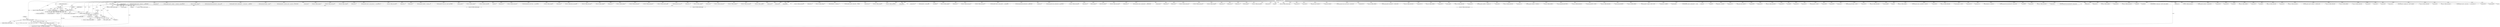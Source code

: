 digraph "0_stb_244d83bc3d859293f55812d48b3db168e581f6ab_0@pointer" {
"1000241" [label="(Call,error(f, VORBIS_too_many_channels))"];
"1000223" [label="(Call,get8(f))"];
"1000212" [label="(Call,get32(f))"];
"1000194" [label="(Call,getn(f, header, 6))"];
"1000185" [label="(Call,get8(f))"];
"1000126" [label="(Call,start_page(f))"];
"1000107" [label="(MethodParameterIn,vorb *f)"];
"1000240" [label="(Return,return error(f, VORBIS_too_many_channels);)"];
"1002842" [label="(Call,get_bits(f,8))"];
"1000964" [label="(Call,setup_temp_malloc(f, sizeof(*c->codewords) * c->sorted_entries))"];
"1000666" [label="(Call,get_bits(f,5))"];
"1002549" [label="(Call,setup_malloc(f, sizeof(*r->classdata) * f->codebooks[r->classbook].entries))"];
"1000195" [label="(Identifier,f)"];
"1002288" [label="(Call,error(f, VORBIS_outofmem))"];
"1001427" [label="(Call,setup_temp_free(f,mults,sizeof(mults[0])*c->lookup_values))"];
"1000204" [label="(Call,vorbis_validate(header))"];
"1001381" [label="(Call,setup_malloc(f, sizeof(c->multiplicands[0]) * c->sorted_entries * c->dimensions))"];
"1001165" [label="(Call,setup_temp_free(f, lengths, c->entries))"];
"1001151" [label="(Call,setup_temp_free(f, c->codewords, sizeof(*c->codewords)*c->sorted_entries))"];
"1000435" [label="(Call,get_bits(f,8))"];
"1002572" [label="(Call,error(f, VORBIS_outofmem))"];
"1003148" [label="(Call,error(f, VORBIS_invalid_setup))"];
"1000981" [label="(Call,error(f, VORBIS_outofmem))"];
"1002811" [label="(Call,get_bits(f,4))"];
"1001067" [label="(Call,setup_malloc(f, sizeof(*c->sorted_codewords) * (c->sorted_entries+1)))"];
"1000234" [label="(ControlStructure,if (f->channels > STB_VORBIS_MAX_CHANNELS))"];
"1002371" [label="(Call,error(f, VORBIS_invalid_setup))"];
"1000180" [label="(Call,error(f, VORBIS_invalid_first_page))"];
"1000751" [label="(Call,get_bits(f, 5))"];
"1000196" [label="(Identifier,header)"];
"1000248" [label="(Call,get32(f))"];
"1001874" [label="(Call,get_bits(f,8))"];
"1000242" [label="(Identifier,f)"];
"1000194" [label="(Call,getn(f, header, 6))"];
"1000219" [label="(Call,f->channels = get8(f))"];
"1003216" [label="(Call,setup_malloc(f, sizeof(float) * f->blocksize_1/2))"];
"1001739" [label="(Call,setup_malloc(f, f->floor_count * sizeof(*f->floor_config)))"];
"1003173" [label="(Call,flush_packet(f))"];
"1003265" [label="(Call,error(f, VORBIS_outofmem))"];
"1003067" [label="(Call,error(f, VORBIS_invalid_setup))"];
"1000263" [label="(Call,get32(f))"];
"1000567" [label="(Call,get_bits(f, 8))"];
"1000546" [label="(Call,error(f, VORBIS_invalid_setup))"];
"1000988" [label="(Call,setup_temp_malloc(f, sizeof(*values) * c->sorted_entries))"];
"1001439" [label="(Call,error(f, VORBIS_outofmem))"];
"1003053" [label="(Call,get_bits(f,8))"];
"1001878" [label="(Call,error(f, VORBIS_feature_not_supported))"];
"1003081" [label="(Call,error(f, VORBIS_invalid_setup))"];
"1002724" [label="(Call,error(f, VORBIS_outofmem))"];
"1002983" [label="(Call,get_bits(f, 4))"];
"1000212" [label="(Call,get32(f))"];
"1001630" [label="(Call,error(f, VORBIS_outofmem))"];
"1000618" [label="(Call,error(f, VORBIS_invalid_setup))"];
"1002345" [label="(Call,error(f, VORBIS_invalid_setup))"];
"1000256" [label="(Call,error(f, VORBIS_invalid_first_page))"];
"1001048" [label="(Call,setup_temp_free(f, values, 0))"];
"1001925" [label="(Call,get_bits(f, 4))"];
"1003504" [label="(Call,error(f, VORBIS_outofmem))"];
"1000224" [label="(Identifier,f)"];
"1002696" [label="(Call,get_bits(f,6))"];
"1002408" [label="(Call,error(f, VORBIS_invalid_setup))"];
"1000955" [label="(Call,error(f, VORBIS_outofmem))"];
"1000427" [label="(Call,error(f, VORBIS_invalid_setup))"];
"1000243" [label="(Identifier,VORBIS_too_many_channels)"];
"1000240" [label="(Return,return error(f, VORBIS_too_many_channels);)"];
"1000463" [label="(Call,error(f, VORBIS_outofmem))"];
"1000551" [label="(Call,get_bits(f, 8))"];
"1002259" [label="(Call,get_bits(f, 6))"];
"1002028" [label="(Call,get_bits(f,8))"];
"1000207" [label="(Call,error(f, VORBIS_invalid_first_page))"];
"1002953" [label="(Call,error(f, VORBIS_invalid_setup))"];
"1002803" [label="(Call,get_bits(f,1))"];
"1001001" [label="(Call,error(f, VORBIS_outofmem))"];
"1000193" [label="(Call,!getn(f, header, 6))"];
"1003310" [label="(Call,init_blocksize(f, 1, f->blocksize_1))"];
"1000909" [label="(Call,setup_malloc(f, sizeof(c->codewords[0]) * c->entries))"];
"1002764" [label="(Call,get_bits(f,16))"];
"1000126" [label="(Call,start_page(f))"];
"1001297" [label="(Call,error(f, VORBIS_outofmem))"];
"1000520" [label="(Call,error(f, VORBIS_invalid_setup))"];
"1002388" [label="(Call,get_bits(f,6))"];
"1000216" [label="(Call,error(f, VORBIS_invalid_first_page))"];
"1003131" [label="(Call,get_bits(f,16))"];
"1000148" [label="(Call,error(f, VORBIS_invalid_first_page))"];
"1000107" [label="(MethodParameterIn,vorb *f)"];
"1000944" [label="(Call,setup_malloc(f, c->sorted_entries))"];
"1000508" [label="(Call,CHECK(f))"];
"1001087" [label="(Call,error(f, VORBIS_outofmem))"];
"1002434" [label="(Call,get_bits(f,1))"];
"1003158" [label="(Call,error(f, VORBIS_invalid_setup))"];
"1002919" [label="(Call,error(f, VORBIS_invalid_setup))"];
"1002451" [label="(Call,setup_malloc(f, sizeof(r->residue_books[0]) * r->classifications))"];
"1001327" [label="(Call,setup_temp_free(f,mults,sizeof(mults[0])*c->lookup_values))"];
"1000359" [label="(Call,skip(f, len))"];
"1001678" [label="(Call,setup_temp_free(f, mults, sizeof(mults[0])*c->lookup_values))"];
"1002999" [label="(Call,error(f, VORBIS_invalid_setup))"];
"1000168" [label="(Call,error(f, VORBIS_invalid_first_page))"];
"1000512" [label="(Call,get_bits(f, 8))"];
"1000357" [label="(Call,next_segment(f))"];
"1000375" [label="(Call,IS_PUSH_MODE(f))"];
"1001790" [label="(Call,error(f, VORBIS_invalid_setup))"];
"1003089" [label="(Call,get_bits(f, 6))"];
"1001599" [label="(Call,setup_malloc(f, sizeof(c->multiplicands[0]) * c->lookup_values))"];
"1002396" [label="(Call,get_bits(f,8))"];
"1002061" [label="(Call,get_bits(f,4))"];
"1003138" [label="(Call,get_bits(f,8))"];
"1001275" [label="(Call,error(f, VORBIS_invalid_setup))"];
"1000533" [label="(Call,error(f, VORBIS_invalid_setup))"];
"1000652" [label="(Call,error(f, VORBIS_outofmem))"];
"1000538" [label="(Call,get_bits(f, 8))"];
"1001831" [label="(Call,get_bits(f,16))"];
"1001960" [label="(Call,get_bits(f, 3))"];
"1000370" [label="(Call,start_packet(f))"];
"1001053" [label="(Call,error(f, VORBIS_invalid_setup))"];
"1000581" [label="(Call,get_bits(f, 8))"];
"1000267" [label="(Call,get8(f))"];
"1000338" [label="(Call,error(f, VORBIS_invalid_first_page))"];
"1002359" [label="(Call,get_bits(f, 24))"];
"1000592" [label="(Call,get_bits(f,1))"];
"1002866" [label="(Call,get_bits(f, ilog(f->channels-1)))"];
"1000688" [label="(Call,get_bits(f, ilog(limit)))"];
"1001141" [label="(Call,setup_temp_free(f, values, sizeof(*values)*c->sorted_entries))"];
"1001218" [label="(Call,get_bits(f, 32))"];
"1000125" [label="(Call,!start_page(f))"];
"1000822" [label="(Call,error(f, VORBIS_outofmem))"];
"1001282" [label="(Call,setup_temp_malloc(f, sizeof(mults[0]) * c->lookup_values))"];
"1001721" [label="(Call,error(f, VORBIS_invalid_setup))"];
"1002333" [label="(Call,get_bits(f, 16))"];
"1003295" [label="(Call,error(f, VORBIS_outofmem))"];
"1001904" [label="(Call,get_bits(f, 5))"];
"1000187" [label="(Identifier,VORBIS_packet_id)"];
"1000343" [label="(Call,start_page(f))"];
"1002000" [label="(Call,error(f, VORBIS_invalid_setup))"];
"1003124" [label="(Call,get_bits(f,16))"];
"1003276" [label="(Call,setup_malloc(f, sizeof(float) * f->blocksize_1/2))"];
"1000158" [label="(Call,error(f, VORBIS_invalid_first_page))"];
"1001853" [label="(Call,get_bits(f,4))"];
"1000305" [label="(Call,error(f, VORBIS_invalid_setup))"];
"1001713" [label="(Call,get_bits(f, 16))"];
"1003200" [label="(Call,setup_malloc(f, sizeof(float) * f->blocksize_1))"];
"1002799" [label="(Call,error(f, VORBIS_outofmem))"];
"1000380" [label="(Call,is_whole_packet_present(f, TRUE))"];
"1002939" [label="(Call,error(f, VORBIS_invalid_setup))"];
"1000629" [label="(Call,setup_temp_malloc(f, c->entries))"];
"1000325" [label="(Call,error(f, VORBIS_invalid_setup))"];
"1003511" [label="(Call,stb_vorbis_get_file_offset(f))"];
"1001757" [label="(Call,error(f, VORBIS_outofmem))"];
"1002781" [label="(Call,setup_malloc(f, f->channels * sizeof(*m->chan)))"];
"1002129" [label="(Call,get_bits(f, g->rangebits))"];
"1000420" [label="(Call,get8_packet(f))"];
"1001404" [label="(Call,setup_malloc(f, sizeof(c->multiplicands[0]) * c->entries        * c->dimensions))"];
"1000261" [label="(Call,get32(f))"];
"1000214" [label="(Literal,0)"];
"1001317" [label="(Call,get_bits(f, c->value_bits))"];
"1000197" [label="(Literal,6)"];
"1001210" [label="(Call,get_bits(f, 32))"];
"1002882" [label="(Call,get_bits(f, ilog(f->channels-1)))"];
"1000184" [label="(Call,get8(f) != VORBIS_packet_id)"];
"1003044" [label="(Call,get_bits(f,8))"];
"1001824" [label="(Call,get_bits(f,16))"];
"1002528" [label="(Call,error(f, VORBIS_invalid_setup))"];
"1002512" [label="(Call,get_bits(f, 8))"];
"1001691" [label="(Call,CHECK(f))"];
"1001184" [label="(Call,get_bits(f, 4))"];
"1001226" [label="(Call,get_bits(f, 4))"];
"1000643" [label="(Call,setup_malloc(f, c->entries))"];
"1001845" [label="(Call,get_bits(f,8))"];
"1000186" [label="(Identifier,f)"];
"1002439" [label="(Call,get_bits(f,5))"];
"1001234" [label="(Call,get_bits(f,1))"];
"1000833" [label="(Call,setup_temp_free(f, lengths, c->entries))"];
"1000138" [label="(Call,error(f, VORBIS_invalid_first_page))"];
"1000241" [label="(Call,error(f, VORBIS_too_many_channels))"];
"1003515" [label="(MethodReturn,static int)"];
"1000223" [label="(Call,get8(f))"];
"1000739" [label="(Call,get_bits(f,1))"];
"1001572" [label="(Call,error(f, VORBIS_invalid_setup))"];
"1000349" [label="(Call,start_packet(f))"];
"1000185" [label="(Call,get8(f))"];
"1000330" [label="(Call,get8(f))"];
"1001116" [label="(Call,error(f, VORBIS_outofmem))"];
"1000211" [label="(Call,get32(f) != 0)"];
"1002637" [label="(Call,setup_malloc(f, sizeof(r->classdata[j][0]) * classwords))"];
"1003035" [label="(Call,get_bits(f,8))"];
"1001194" [label="(Call,error(f, VORBIS_invalid_setup))"];
"1000810" [label="(Call,setup_malloc(f, c->entries))"];
"1002352" [label="(Call,get_bits(f, 24))"];
"1001778" [label="(Call,get_bits(f, 16))"];
"1003300" [label="(Call,init_blocksize(f, 0, f->blocksize_0))"];
"1001560" [label="(Call,setup_temp_free(f, mults,sizeof(mults[0])*c->lookup_values))"];
"1000895" [label="(Call,CHECK(f))"];
"1001817" [label="(Call,get_bits(f,8))"];
"1000317" [label="(Call,error(f, VORBIS_invalid_setup))"];
"1002053" [label="(Call,get_bits(f,2))"];
"1001618" [label="(Call,setup_temp_free(f, mults,sizeof(mults[0])*c->lookup_values))"];
"1000231" [label="(Call,error(f, VORBIS_invalid_first_page))"];
"1000525" [label="(Call,get_bits(f, 8))"];
"1001729" [label="(Call,get_bits(f, 6))"];
"1002470" [label="(Call,error(f, VORBIS_outofmem))"];
"1002379" [label="(Call,get_bits(f,24))"];
"1000764" [label="(Call,error(f, VORBIS_invalid_setup))"];
"1000259" [label="(Call,get32(f))"];
"1001689" [label="(Call,CHECK(f))"];
"1002269" [label="(Call,setup_malloc(f, f->residue_count * sizeof(f->residue_config[0])))"];
"1000199" [label="(Call,error(f, VORBIS_unexpected_eof))"];
"1001970" [label="(Call,get_bits(f, 2))"];
"1000404" [label="(Call,error(f, VORBIS_invalid_setup))"];
"1003234" [label="(Call,setup_malloc(f, sizeof(int16) * longest_floorlist))"];
"1001696" [label="(Call,get_bits(f, 6))"];
"1000572" [label="(Call,get_bits(f, 8))"];
"1001178" [label="(Call,CHECK(f))"];
"1000927" [label="(Call,error(f, VORBIS_outofmem))"];
"1000560" [label="(Call,get_bits(f, 8))"];
"1001591" [label="(Call,CHECK(f))"];
"1003170" [label="(Call,error(f, VORBIS_invalid_setup))"];
"1002833" [label="(Call,get_bits(f,1))"];
"1002045" [label="(Call,error(f, VORBIS_invalid_setup))"];
"1000213" [label="(Identifier,f)"];
"1000127" [label="(Identifier,f)"];
"1000445" [label="(Call,setup_malloc(f, sizeof(*f->codebooks) * f->codebook_count))"];
"1001339" [label="(Call,error(f, VORBIS_invalid_setup))"];
"1002658" [label="(Call,error(f, VORBIS_outofmem))"];
"1000704" [label="(Call,error(f, VORBIS_invalid_setup))"];
"1003117" [label="(Call,get_bits(f,1))"];
"1000602" [label="(Call,get_bits(f,1))"];
"1001838" [label="(Call,get_bits(f,6))"];
"1002430" [label="(Call,get_bits(f,3))"];
"1002706" [label="(Call,setup_malloc(f, f->mapping_count * sizeof(*f->mapping)))"];
"1002772" [label="(Call,error(f, VORBIS_invalid_setup))"];
"1000189" [label="(Call,error(f, VORBIS_invalid_first_page))"];
"1002949" [label="(Call,get_bits(f,2))"];
"1002903" [label="(Call,error(f, VORBIS_invalid_setup))"];
"1001096" [label="(Call,setup_malloc(f, sizeof(*c->sorted_values   ) * (c->sorted_entries+1)))"];
"1001986" [label="(Call,get_bits(f, 8))"];
"1000400" [label="(Call,get8_packet(f))"];
"1000241" -> "1000240"  [label="AST: "];
"1000241" -> "1000243"  [label="CFG: "];
"1000242" -> "1000241"  [label="AST: "];
"1000243" -> "1000241"  [label="AST: "];
"1000240" -> "1000241"  [label="CFG: "];
"1000241" -> "1003515"  [label="DDG: f"];
"1000241" -> "1003515"  [label="DDG: error(f, VORBIS_too_many_channels)"];
"1000241" -> "1003515"  [label="DDG: VORBIS_too_many_channels"];
"1000241" -> "1000240"  [label="DDG: error(f, VORBIS_too_many_channels)"];
"1000223" -> "1000241"  [label="DDG: f"];
"1000107" -> "1000241"  [label="DDG: f"];
"1000223" -> "1000219"  [label="AST: "];
"1000223" -> "1000224"  [label="CFG: "];
"1000224" -> "1000223"  [label="AST: "];
"1000219" -> "1000223"  [label="CFG: "];
"1000223" -> "1000219"  [label="DDG: f"];
"1000212" -> "1000223"  [label="DDG: f"];
"1000107" -> "1000223"  [label="DDG: f"];
"1000223" -> "1000231"  [label="DDG: f"];
"1000223" -> "1000248"  [label="DDG: f"];
"1000212" -> "1000211"  [label="AST: "];
"1000212" -> "1000213"  [label="CFG: "];
"1000213" -> "1000212"  [label="AST: "];
"1000214" -> "1000212"  [label="CFG: "];
"1000212" -> "1000211"  [label="DDG: f"];
"1000194" -> "1000212"  [label="DDG: f"];
"1000107" -> "1000212"  [label="DDG: f"];
"1000212" -> "1000216"  [label="DDG: f"];
"1000194" -> "1000193"  [label="AST: "];
"1000194" -> "1000197"  [label="CFG: "];
"1000195" -> "1000194"  [label="AST: "];
"1000196" -> "1000194"  [label="AST: "];
"1000197" -> "1000194"  [label="AST: "];
"1000193" -> "1000194"  [label="CFG: "];
"1000194" -> "1003515"  [label="DDG: header"];
"1000194" -> "1000193"  [label="DDG: f"];
"1000194" -> "1000193"  [label="DDG: header"];
"1000194" -> "1000193"  [label="DDG: 6"];
"1000185" -> "1000194"  [label="DDG: f"];
"1000107" -> "1000194"  [label="DDG: f"];
"1000194" -> "1000199"  [label="DDG: f"];
"1000194" -> "1000204"  [label="DDG: header"];
"1000194" -> "1000207"  [label="DDG: f"];
"1000185" -> "1000184"  [label="AST: "];
"1000185" -> "1000186"  [label="CFG: "];
"1000186" -> "1000185"  [label="AST: "];
"1000187" -> "1000185"  [label="CFG: "];
"1000185" -> "1000184"  [label="DDG: f"];
"1000126" -> "1000185"  [label="DDG: f"];
"1000107" -> "1000185"  [label="DDG: f"];
"1000185" -> "1000189"  [label="DDG: f"];
"1000126" -> "1000125"  [label="AST: "];
"1000126" -> "1000127"  [label="CFG: "];
"1000127" -> "1000126"  [label="AST: "];
"1000125" -> "1000126"  [label="CFG: "];
"1000126" -> "1003515"  [label="DDG: f"];
"1000126" -> "1000125"  [label="DDG: f"];
"1000107" -> "1000126"  [label="DDG: f"];
"1000126" -> "1000138"  [label="DDG: f"];
"1000126" -> "1000148"  [label="DDG: f"];
"1000126" -> "1000158"  [label="DDG: f"];
"1000126" -> "1000168"  [label="DDG: f"];
"1000126" -> "1000180"  [label="DDG: f"];
"1000107" -> "1000106"  [label="AST: "];
"1000107" -> "1003515"  [label="DDG: f"];
"1000107" -> "1000138"  [label="DDG: f"];
"1000107" -> "1000148"  [label="DDG: f"];
"1000107" -> "1000158"  [label="DDG: f"];
"1000107" -> "1000168"  [label="DDG: f"];
"1000107" -> "1000180"  [label="DDG: f"];
"1000107" -> "1000189"  [label="DDG: f"];
"1000107" -> "1000199"  [label="DDG: f"];
"1000107" -> "1000207"  [label="DDG: f"];
"1000107" -> "1000216"  [label="DDG: f"];
"1000107" -> "1000231"  [label="DDG: f"];
"1000107" -> "1000248"  [label="DDG: f"];
"1000107" -> "1000256"  [label="DDG: f"];
"1000107" -> "1000259"  [label="DDG: f"];
"1000107" -> "1000261"  [label="DDG: f"];
"1000107" -> "1000263"  [label="DDG: f"];
"1000107" -> "1000267"  [label="DDG: f"];
"1000107" -> "1000305"  [label="DDG: f"];
"1000107" -> "1000317"  [label="DDG: f"];
"1000107" -> "1000325"  [label="DDG: f"];
"1000107" -> "1000330"  [label="DDG: f"];
"1000107" -> "1000338"  [label="DDG: f"];
"1000107" -> "1000343"  [label="DDG: f"];
"1000107" -> "1000349"  [label="DDG: f"];
"1000107" -> "1000357"  [label="DDG: f"];
"1000107" -> "1000359"  [label="DDG: f"];
"1000107" -> "1000370"  [label="DDG: f"];
"1000107" -> "1000375"  [label="DDG: f"];
"1000107" -> "1000380"  [label="DDG: f"];
"1000107" -> "1000400"  [label="DDG: f"];
"1000107" -> "1000404"  [label="DDG: f"];
"1000107" -> "1000420"  [label="DDG: f"];
"1000107" -> "1000427"  [label="DDG: f"];
"1000107" -> "1000435"  [label="DDG: f"];
"1000107" -> "1000445"  [label="DDG: f"];
"1000107" -> "1000463"  [label="DDG: f"];
"1000107" -> "1000508"  [label="DDG: f"];
"1000107" -> "1000512"  [label="DDG: f"];
"1000107" -> "1000520"  [label="DDG: f"];
"1000107" -> "1000525"  [label="DDG: f"];
"1000107" -> "1000533"  [label="DDG: f"];
"1000107" -> "1000538"  [label="DDG: f"];
"1000107" -> "1000546"  [label="DDG: f"];
"1000107" -> "1000551"  [label="DDG: f"];
"1000107" -> "1000560"  [label="DDG: f"];
"1000107" -> "1000567"  [label="DDG: f"];
"1000107" -> "1000572"  [label="DDG: f"];
"1000107" -> "1000581"  [label="DDG: f"];
"1000107" -> "1000592"  [label="DDG: f"];
"1000107" -> "1000602"  [label="DDG: f"];
"1000107" -> "1000618"  [label="DDG: f"];
"1000107" -> "1000629"  [label="DDG: f"];
"1000107" -> "1000643"  [label="DDG: f"];
"1000107" -> "1000652"  [label="DDG: f"];
"1000107" -> "1000666"  [label="DDG: f"];
"1000107" -> "1000688"  [label="DDG: f"];
"1000107" -> "1000704"  [label="DDG: f"];
"1000107" -> "1000739"  [label="DDG: f"];
"1000107" -> "1000751"  [label="DDG: f"];
"1000107" -> "1000764"  [label="DDG: f"];
"1000107" -> "1000810"  [label="DDG: f"];
"1000107" -> "1000822"  [label="DDG: f"];
"1000107" -> "1000833"  [label="DDG: f"];
"1000107" -> "1000895"  [label="DDG: f"];
"1000107" -> "1000909"  [label="DDG: f"];
"1000107" -> "1000927"  [label="DDG: f"];
"1000107" -> "1000944"  [label="DDG: f"];
"1000107" -> "1000955"  [label="DDG: f"];
"1000107" -> "1000964"  [label="DDG: f"];
"1000107" -> "1000981"  [label="DDG: f"];
"1000107" -> "1000988"  [label="DDG: f"];
"1000107" -> "1001001"  [label="DDG: f"];
"1000107" -> "1001048"  [label="DDG: f"];
"1000107" -> "1001053"  [label="DDG: f"];
"1000107" -> "1001067"  [label="DDG: f"];
"1000107" -> "1001087"  [label="DDG: f"];
"1000107" -> "1001096"  [label="DDG: f"];
"1000107" -> "1001116"  [label="DDG: f"];
"1000107" -> "1001141"  [label="DDG: f"];
"1000107" -> "1001151"  [label="DDG: f"];
"1000107" -> "1001165"  [label="DDG: f"];
"1000107" -> "1001178"  [label="DDG: f"];
"1000107" -> "1001184"  [label="DDG: f"];
"1000107" -> "1001194"  [label="DDG: f"];
"1000107" -> "1001210"  [label="DDG: f"];
"1000107" -> "1001218"  [label="DDG: f"];
"1000107" -> "1001226"  [label="DDG: f"];
"1000107" -> "1001234"  [label="DDG: f"];
"1000107" -> "1001275"  [label="DDG: f"];
"1000107" -> "1001282"  [label="DDG: f"];
"1000107" -> "1001297"  [label="DDG: f"];
"1000107" -> "1001317"  [label="DDG: f"];
"1000107" -> "1001327"  [label="DDG: f"];
"1000107" -> "1001339"  [label="DDG: f"];
"1000107" -> "1001381"  [label="DDG: f"];
"1000107" -> "1001404"  [label="DDG: f"];
"1000107" -> "1001427"  [label="DDG: f"];
"1000107" -> "1001439"  [label="DDG: f"];
"1000107" -> "1001560"  [label="DDG: f"];
"1000107" -> "1001572"  [label="DDG: f"];
"1000107" -> "1001591"  [label="DDG: f"];
"1000107" -> "1001599"  [label="DDG: f"];
"1000107" -> "1001618"  [label="DDG: f"];
"1000107" -> "1001630"  [label="DDG: f"];
"1000107" -> "1001678"  [label="DDG: f"];
"1000107" -> "1001689"  [label="DDG: f"];
"1000107" -> "1001691"  [label="DDG: f"];
"1000107" -> "1001696"  [label="DDG: f"];
"1000107" -> "1001713"  [label="DDG: f"];
"1000107" -> "1001721"  [label="DDG: f"];
"1000107" -> "1001729"  [label="DDG: f"];
"1000107" -> "1001739"  [label="DDG: f"];
"1000107" -> "1001757"  [label="DDG: f"];
"1000107" -> "1001778"  [label="DDG: f"];
"1000107" -> "1001790"  [label="DDG: f"];
"1000107" -> "1001817"  [label="DDG: f"];
"1000107" -> "1001824"  [label="DDG: f"];
"1000107" -> "1001831"  [label="DDG: f"];
"1000107" -> "1001838"  [label="DDG: f"];
"1000107" -> "1001845"  [label="DDG: f"];
"1000107" -> "1001853"  [label="DDG: f"];
"1000107" -> "1001874"  [label="DDG: f"];
"1000107" -> "1001878"  [label="DDG: f"];
"1000107" -> "1001904"  [label="DDG: f"];
"1000107" -> "1001925"  [label="DDG: f"];
"1000107" -> "1001960"  [label="DDG: f"];
"1000107" -> "1001970"  [label="DDG: f"];
"1000107" -> "1001986"  [label="DDG: f"];
"1000107" -> "1002000"  [label="DDG: f"];
"1000107" -> "1002028"  [label="DDG: f"];
"1000107" -> "1002045"  [label="DDG: f"];
"1000107" -> "1002053"  [label="DDG: f"];
"1000107" -> "1002061"  [label="DDG: f"];
"1000107" -> "1002129"  [label="DDG: f"];
"1000107" -> "1002259"  [label="DDG: f"];
"1000107" -> "1002269"  [label="DDG: f"];
"1000107" -> "1002288"  [label="DDG: f"];
"1000107" -> "1002333"  [label="DDG: f"];
"1000107" -> "1002345"  [label="DDG: f"];
"1000107" -> "1002352"  [label="DDG: f"];
"1000107" -> "1002359"  [label="DDG: f"];
"1000107" -> "1002371"  [label="DDG: f"];
"1000107" -> "1002379"  [label="DDG: f"];
"1000107" -> "1002388"  [label="DDG: f"];
"1000107" -> "1002396"  [label="DDG: f"];
"1000107" -> "1002408"  [label="DDG: f"];
"1000107" -> "1002430"  [label="DDG: f"];
"1000107" -> "1002434"  [label="DDG: f"];
"1000107" -> "1002439"  [label="DDG: f"];
"1000107" -> "1002451"  [label="DDG: f"];
"1000107" -> "1002470"  [label="DDG: f"];
"1000107" -> "1002512"  [label="DDG: f"];
"1000107" -> "1002528"  [label="DDG: f"];
"1000107" -> "1002549"  [label="DDG: f"];
"1000107" -> "1002572"  [label="DDG: f"];
"1000107" -> "1002637"  [label="DDG: f"];
"1000107" -> "1002658"  [label="DDG: f"];
"1000107" -> "1002696"  [label="DDG: f"];
"1000107" -> "1002706"  [label="DDG: f"];
"1000107" -> "1002724"  [label="DDG: f"];
"1000107" -> "1002764"  [label="DDG: f"];
"1000107" -> "1002772"  [label="DDG: f"];
"1000107" -> "1002781"  [label="DDG: f"];
"1000107" -> "1002799"  [label="DDG: f"];
"1000107" -> "1002803"  [label="DDG: f"];
"1000107" -> "1002811"  [label="DDG: f"];
"1000107" -> "1002833"  [label="DDG: f"];
"1000107" -> "1002842"  [label="DDG: f"];
"1000107" -> "1002866"  [label="DDG: f"];
"1000107" -> "1002882"  [label="DDG: f"];
"1000107" -> "1002903"  [label="DDG: f"];
"1000107" -> "1002919"  [label="DDG: f"];
"1000107" -> "1002939"  [label="DDG: f"];
"1000107" -> "1002949"  [label="DDG: f"];
"1000107" -> "1002953"  [label="DDG: f"];
"1000107" -> "1002983"  [label="DDG: f"];
"1000107" -> "1002999"  [label="DDG: f"];
"1000107" -> "1003035"  [label="DDG: f"];
"1000107" -> "1003044"  [label="DDG: f"];
"1000107" -> "1003053"  [label="DDG: f"];
"1000107" -> "1003067"  [label="DDG: f"];
"1000107" -> "1003081"  [label="DDG: f"];
"1000107" -> "1003089"  [label="DDG: f"];
"1000107" -> "1003117"  [label="DDG: f"];
"1000107" -> "1003124"  [label="DDG: f"];
"1000107" -> "1003131"  [label="DDG: f"];
"1000107" -> "1003138"  [label="DDG: f"];
"1000107" -> "1003148"  [label="DDG: f"];
"1000107" -> "1003158"  [label="DDG: f"];
"1000107" -> "1003170"  [label="DDG: f"];
"1000107" -> "1003173"  [label="DDG: f"];
"1000107" -> "1003200"  [label="DDG: f"];
"1000107" -> "1003216"  [label="DDG: f"];
"1000107" -> "1003234"  [label="DDG: f"];
"1000107" -> "1003265"  [label="DDG: f"];
"1000107" -> "1003276"  [label="DDG: f"];
"1000107" -> "1003295"  [label="DDG: f"];
"1000107" -> "1003300"  [label="DDG: f"];
"1000107" -> "1003310"  [label="DDG: f"];
"1000107" -> "1003504"  [label="DDG: f"];
"1000107" -> "1003511"  [label="DDG: f"];
"1000240" -> "1000234"  [label="AST: "];
"1003515" -> "1000240"  [label="CFG: "];
"1000240" -> "1003515"  [label="DDG: <RET>"];
}
